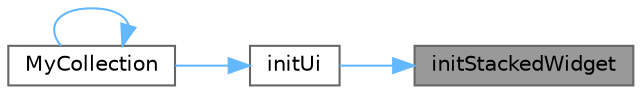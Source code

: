 digraph "initStackedWidget"
{
 // LATEX_PDF_SIZE
  bgcolor="transparent";
  edge [fontname=Helvetica,fontsize=10,labelfontname=Helvetica,labelfontsize=10];
  node [fontname=Helvetica,fontsize=10,shape=box,height=0.2,width=0.4];
  rankdir="RL";
  Node1 [id="Node000001",label="initStackedWidget",height=0.2,width=0.4,color="gray40", fillcolor="grey60", style="filled", fontcolor="black",tooltip="初始化堆栈窗口"];
  Node1 -> Node2 [id="edge1_Node000001_Node000002",dir="back",color="steelblue1",style="solid",tooltip=" "];
  Node2 [id="Node000002",label="initUi",height=0.2,width=0.4,color="grey40", fillcolor="white", style="filled",URL="$class_my_collection.html#afba6e95967cc3eb25fd518f7bde6ec04",tooltip="初始化界面"];
  Node2 -> Node3 [id="edge2_Node000002_Node000003",dir="back",color="steelblue1",style="solid",tooltip=" "];
  Node3 [id="Node000003",label="MyCollection",height=0.2,width=0.4,color="grey40", fillcolor="white", style="filled",URL="$class_my_collection.html#a512490534a0678d9f30ca0dc7fd134aa",tooltip="构造函数，初始化收藏界面"];
  Node3 -> Node3 [id="edge3_Node000003_Node000003",dir="back",color="steelblue1",style="solid",tooltip=" "];
}
